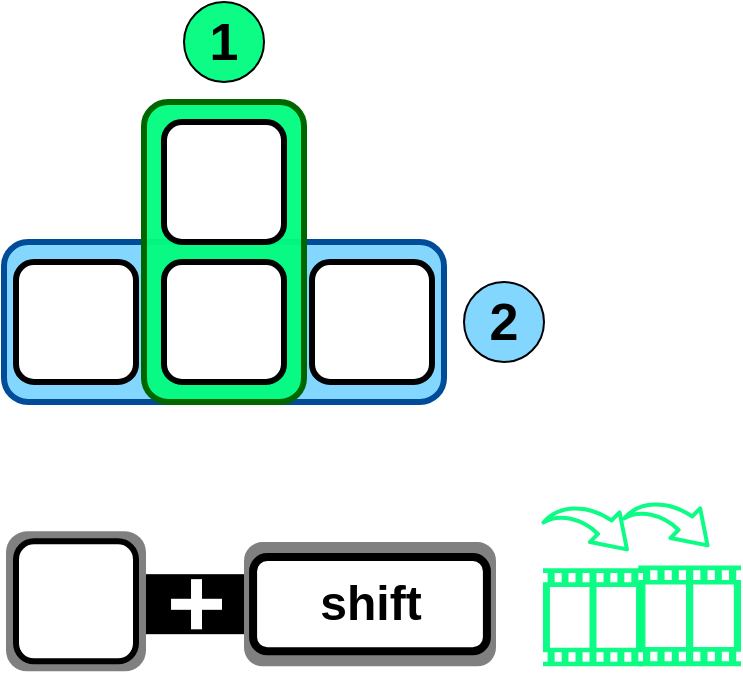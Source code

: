 <mxfile version="21.2.3" type="device" pages="2">
  <diagram name="Page-1" id="KksZGxEFTcR9tVkPzzV8">
    <mxGraphModel dx="734" dy="785" grid="1" gridSize="10" guides="1" tooltips="1" connect="1" arrows="1" fold="1" page="1" pageScale="1" pageWidth="850" pageHeight="1100" math="0" shadow="0">
      <root>
        <mxCell id="0" />
        <mxCell id="1" parent="0" />
        <mxCell id="qHJSWfJmp29omyvkgc2h-36" value="&lt;span style=&quot;font-size: 50px;&quot;&gt;&lt;font style=&quot;font-size: 50px;&quot;&gt;+&lt;/font&gt;&lt;/span&gt;" style="text;html=1;strokeColor=none;fillColor=none;align=center;verticalAlign=middle;whiteSpace=wrap;rounded=0;fontSize=50;fontStyle=1;horizontal=0;fontColor=#FFFFFF;labelBackgroundColor=#000000;" parent="1" vertex="1">
          <mxGeometry x="80" y="306.25" width="70" height="49.68" as="geometry" />
        </mxCell>
        <mxCell id="hW6bil_wR0B3VefIcvnD-27" value="" style="rounded=1;whiteSpace=wrap;html=1;strokeColor=#004C99;fillColor=#7ED6FFF4;strokeWidth=3;direction=south;" parent="1" vertex="1">
          <mxGeometry x="20" y="150" width="220" height="80" as="geometry" />
        </mxCell>
        <mxCell id="hW6bil_wR0B3VefIcvnD-17" value="" style="rounded=1;whiteSpace=wrap;html=1;strokeColor=#006600;fillColor=#03FC80F4;strokeWidth=3;" parent="1" vertex="1">
          <mxGeometry x="90" y="80" width="80" height="150" as="geometry" />
        </mxCell>
        <mxCell id="hW6bil_wR0B3VefIcvnD-23" value="" style="group" parent="1" vertex="1" connectable="0">
          <mxGeometry x="100" y="160" width="60" height="60" as="geometry" />
        </mxCell>
        <mxCell id="hW6bil_wR0B3VefIcvnD-3" value="" style="rounded=1;whiteSpace=wrap;html=1;strokeWidth=3;" parent="hW6bil_wR0B3VefIcvnD-23" vertex="1">
          <mxGeometry width="60" height="60" as="geometry" />
        </mxCell>
        <mxCell id="hW6bil_wR0B3VefIcvnD-8" value="" style="shape=image;html=1;verticalAlign=top;verticalLabelPosition=bottom;labelBackgroundColor=#ffffff;imageAspect=0;aspect=fixed;image=https://cdn4.iconfinder.com/data/icons/ionicons/512/icon-chevron-down-128.png" parent="hW6bil_wR0B3VefIcvnD-23" vertex="1">
          <mxGeometry x="5" y="5" width="50" height="50" as="geometry" />
        </mxCell>
        <mxCell id="hW6bil_wR0B3VefIcvnD-24" value="" style="group" parent="1" vertex="1" connectable="0">
          <mxGeometry x="100" y="90" width="60" height="60" as="geometry" />
        </mxCell>
        <mxCell id="hW6bil_wR0B3VefIcvnD-2" value="" style="rounded=1;whiteSpace=wrap;html=1;strokeWidth=3;" parent="hW6bil_wR0B3VefIcvnD-24" vertex="1">
          <mxGeometry width="60" height="60" as="geometry" />
        </mxCell>
        <mxCell id="hW6bil_wR0B3VefIcvnD-7" value="" style="shape=image;html=1;verticalAlign=top;verticalLabelPosition=bottom;labelBackgroundColor=#ffffff;imageAspect=0;aspect=fixed;image=https://cdn4.iconfinder.com/data/icons/ionicons/512/icon-chevron-up-128.png" parent="hW6bil_wR0B3VefIcvnD-24" vertex="1">
          <mxGeometry x="2.5" y="2.5" width="55" height="55" as="geometry" />
        </mxCell>
        <mxCell id="hW6bil_wR0B3VefIcvnD-25" value="" style="group" parent="1" vertex="1" connectable="0">
          <mxGeometry x="26" y="160" width="60" height="60" as="geometry" />
        </mxCell>
        <mxCell id="hW6bil_wR0B3VefIcvnD-1" value="" style="rounded=1;whiteSpace=wrap;html=1;strokeWidth=3;" parent="hW6bil_wR0B3VefIcvnD-25" vertex="1">
          <mxGeometry width="60" height="60" as="geometry" />
        </mxCell>
        <mxCell id="hW6bil_wR0B3VefIcvnD-6" value="" style="shape=image;html=1;verticalAlign=top;verticalLabelPosition=bottom;labelBackgroundColor=#ffffff;imageAspect=0;aspect=fixed;image=https://cdn4.iconfinder.com/data/icons/ionicons/512/icon-chevron-left-128.png;container=0;" parent="hW6bil_wR0B3VefIcvnD-25" vertex="1">
          <mxGeometry x="5" y="5" width="50" height="50" as="geometry" />
        </mxCell>
        <mxCell id="hW6bil_wR0B3VefIcvnD-26" value="" style="group" parent="1" vertex="1" connectable="0">
          <mxGeometry x="174" y="160" width="60" height="60" as="geometry" />
        </mxCell>
        <mxCell id="hW6bil_wR0B3VefIcvnD-4" value="" style="rounded=1;whiteSpace=wrap;html=1;strokeWidth=3;container=0;" parent="hW6bil_wR0B3VefIcvnD-26" vertex="1">
          <mxGeometry width="60" height="60" as="geometry" />
        </mxCell>
        <mxCell id="hW6bil_wR0B3VefIcvnD-11" value="" style="shape=image;html=1;verticalAlign=top;verticalLabelPosition=bottom;labelBackgroundColor=#ffffff;imageAspect=0;aspect=fixed;image=https://cdn4.iconfinder.com/data/icons/ionicons/512/icon-chevron-right-128.png;container=0;" parent="hW6bil_wR0B3VefIcvnD-26" vertex="1">
          <mxGeometry x="5" y="5" width="50" height="50" as="geometry" />
        </mxCell>
        <mxCell id="qHJSWfJmp29omyvkgc2h-6" value="" style="group" parent="1" vertex="1" connectable="0">
          <mxGeometry x="110" y="30" width="40" height="40" as="geometry" />
        </mxCell>
        <mxCell id="qHJSWfJmp29omyvkgc2h-3" value="" style="ellipse;whiteSpace=wrap;html=1;aspect=fixed;strokeColor=default;fillColor=#03FC80F4;" parent="qHJSWfJmp29omyvkgc2h-6" vertex="1">
          <mxGeometry width="40" height="40" as="geometry" />
        </mxCell>
        <mxCell id="qHJSWfJmp29omyvkgc2h-4" value="&lt;font color=&quot;#000000&quot;&gt;1&lt;/font&gt;" style="text;html=1;strokeColor=none;fillColor=none;align=center;verticalAlign=middle;whiteSpace=wrap;rounded=0;fontStyle=1;fontColor=#FFFFFF;fontSize=26;" parent="qHJSWfJmp29omyvkgc2h-6" vertex="1">
          <mxGeometry width="40" height="40" as="geometry" />
        </mxCell>
        <mxCell id="qHJSWfJmp29omyvkgc2h-11" value="" style="group" parent="1" vertex="1" connectable="0">
          <mxGeometry x="250" y="170" width="40" height="40" as="geometry" />
        </mxCell>
        <mxCell id="qHJSWfJmp29omyvkgc2h-8" value="" style="ellipse;whiteSpace=wrap;html=1;aspect=fixed;strokeColor=default;fillColor=#7ED6FFF4;" parent="qHJSWfJmp29omyvkgc2h-11" vertex="1">
          <mxGeometry width="40" height="40" as="geometry" />
        </mxCell>
        <mxCell id="qHJSWfJmp29omyvkgc2h-9" value="&lt;font color=&quot;#000000&quot;&gt;2&lt;/font&gt;" style="text;html=1;strokeColor=none;fillColor=none;align=center;verticalAlign=middle;whiteSpace=wrap;rounded=0;fontStyle=1;fontColor=#FFFFFF;fontSize=26;" parent="qHJSWfJmp29omyvkgc2h-11" vertex="1">
          <mxGeometry width="40" height="40" as="geometry" />
        </mxCell>
        <mxCell id="qHJSWfJmp29omyvkgc2h-37" value="" style="group" parent="1" vertex="1" connectable="0">
          <mxGeometry x="26" y="299.68" width="65" height="65" as="geometry" />
        </mxCell>
        <mxCell id="qHJSWfJmp29omyvkgc2h-43" value="" style="rounded=1;whiteSpace=wrap;html=1;strokeWidth=3;container=0;fontStyle=4;strokeColor=none;fillColor=#808080;" parent="qHJSWfJmp29omyvkgc2h-37" vertex="1">
          <mxGeometry x="-5" y="-5" width="70" height="70" as="geometry" />
        </mxCell>
        <mxCell id="qHJSWfJmp29omyvkgc2h-38" value="" style="rounded=1;whiteSpace=wrap;html=1;strokeWidth=3;container=0;" parent="qHJSWfJmp29omyvkgc2h-37" vertex="1">
          <mxGeometry width="60" height="60" as="geometry" />
        </mxCell>
        <mxCell id="qHJSWfJmp29omyvkgc2h-39" value="" style="shape=image;html=1;verticalAlign=top;verticalLabelPosition=bottom;labelBackgroundColor=#ffffff;imageAspect=0;aspect=fixed;image=https://cdn4.iconfinder.com/data/icons/ionicons/512/icon-chevron-right-128.png;container=0;" parent="qHJSWfJmp29omyvkgc2h-37" vertex="1">
          <mxGeometry x="5" y="5" width="50" height="50" as="geometry" />
        </mxCell>
        <mxCell id="qHJSWfJmp29omyvkgc2h-46" value="" style="group" parent="1" vertex="1" connectable="0">
          <mxGeometry x="289.044" y="266.004" width="99.451" height="96.106" as="geometry" />
        </mxCell>
        <mxCell id="qHJSWfJmp29omyvkgc2h-24" value="" style="shape=mxgraph.arrows.jump-in_arrow_1;html=1;verticalLabelPosition=bottom;verticalAlign=top;strokeWidth=2;strokeColor=#03FC80F4;rotation=-45;" parent="qHJSWfJmp29omyvkgc2h-46" vertex="1">
          <mxGeometry x="49.956" y="4.926" width="30.5" height="40" as="geometry" />
        </mxCell>
        <mxCell id="78DWc6FU5cWT8diMejtg-3" value="" style="group" vertex="1" connectable="0" parent="qHJSWfJmp29omyvkgc2h-46">
          <mxGeometry x="3.553e-15" y="2.0" width="99.451" height="94.106" as="geometry" />
        </mxCell>
        <mxCell id="qHJSWfJmp29omyvkgc2h-21" value="" style="sketch=0;aspect=fixed;pointerEvents=1;shadow=0;dashed=0;html=1;strokeColor=none;labelPosition=center;verticalLabelPosition=bottom;verticalAlign=top;align=center;fillColor=#03FC80F4;shape=mxgraph.mscae.general.video;rotation=90;" parent="78DWc6FU5cWT8diMejtg-3" vertex="1">
          <mxGeometry x="0.956" y="44.606" width="49" height="50" as="geometry" />
        </mxCell>
        <mxCell id="qHJSWfJmp29omyvkgc2h-22" value="" style="sketch=0;aspect=fixed;pointerEvents=1;shadow=0;dashed=0;html=1;strokeColor=none;labelPosition=center;verticalLabelPosition=bottom;verticalAlign=top;align=center;fillColor=#03FC80F4;shape=mxgraph.mscae.general.video;rotation=-90;" parent="78DWc6FU5cWT8diMejtg-3" vertex="1">
          <mxGeometry x="48.606" y="43.256" width="50.33" height="51.36" as="geometry" />
        </mxCell>
        <mxCell id="qHJSWfJmp29omyvkgc2h-23" value="" style="shape=mxgraph.arrows.jump-in_arrow_1;html=1;verticalLabelPosition=bottom;verticalAlign=top;strokeWidth=2;strokeColor=#03FC80F4;rotation=-45;" parent="78DWc6FU5cWT8diMejtg-3" vertex="1">
          <mxGeometry x="9.676" y="4.926" width="30.5" height="40" as="geometry" />
        </mxCell>
        <mxCell id="qHJSWfJmp29omyvkgc2h-45" value="" style="rounded=1;whiteSpace=wrap;html=1;strokeWidth=3;container=0;fontStyle=4;strokeColor=none;fillColor=#808080;" parent="1" vertex="1">
          <mxGeometry x="140" y="300" width="126" height="62.18" as="geometry" />
        </mxCell>
        <mxCell id="qHJSWfJmp29omyvkgc2h-20" value="shift" style="rounded=1;whiteSpace=wrap;html=1;strokeWidth=4;fontSize=24;fontStyle=1" parent="1" vertex="1">
          <mxGeometry x="144.546" y="307.546" width="116.907" height="47.088" as="geometry" />
        </mxCell>
      </root>
    </mxGraphModel>
  </diagram>
  <diagram id="ZpUBslphaJ4LxkHuTZyB" name="Page-2">
    <mxGraphModel dx="979" dy="1123" grid="1" gridSize="10" guides="1" tooltips="1" connect="1" arrows="1" fold="1" page="1" pageScale="1" pageWidth="850" pageHeight="1100" math="0" shadow="0">
      <root>
        <mxCell id="0" />
        <mxCell id="1" parent="0" />
        <mxCell id="UCMCqpNw2mOp14ZwPy_E-1" value="" style="group" vertex="1" connectable="0" parent="1">
          <mxGeometry x="257.504" y="90.004" width="99.456" height="94.106" as="geometry" />
        </mxCell>
        <mxCell id="UCMCqpNw2mOp14ZwPy_E-2" value="" style="shape=mxgraph.arrows.jump-in_arrow_1;html=1;verticalLabelPosition=bottom;verticalAlign=top;strokeWidth=2;strokeColor=#03FC80F4;rotation=-45;" vertex="1" parent="UCMCqpNw2mOp14ZwPy_E-1">
          <mxGeometry x="9.676" y="4.926" width="30.5" height="40" as="geometry" />
        </mxCell>
        <mxCell id="UCMCqpNw2mOp14ZwPy_E-3" value="&lt;span style=&quot;font-size: 50px;&quot;&gt;&lt;font style=&quot;font-size: 50px;&quot;&gt;+&lt;/font&gt;&lt;/span&gt;" style="text;html=1;strokeColor=none;fillColor=none;align=center;verticalAlign=middle;whiteSpace=wrap;rounded=0;fontSize=50;fontStyle=1;horizontal=0;fontColor=#FFFFFF;labelBackgroundColor=#000000;" vertex="1" parent="1">
          <mxGeometry x="104" y="145" width="70" height="44.84" as="geometry" />
        </mxCell>
        <mxCell id="UCMCqpNw2mOp14ZwPy_E-4" value="" style="group" vertex="1" connectable="0" parent="1">
          <mxGeometry x="50" y="135" width="70" height="60" as="geometry" />
        </mxCell>
        <mxCell id="UCMCqpNw2mOp14ZwPy_E-5" value="" style="rounded=1;whiteSpace=wrap;html=1;strokeWidth=3;container=0;fontStyle=4;strokeColor=none;fillColor=#808080;" vertex="1" parent="UCMCqpNw2mOp14ZwPy_E-4">
          <mxGeometry x="-5" y="-5" width="70" height="70" as="geometry" />
        </mxCell>
        <mxCell id="UCMCqpNw2mOp14ZwPy_E-6" value="" style="rounded=1;whiteSpace=wrap;html=1;strokeWidth=3;container=0;fontStyle=4" vertex="1" parent="UCMCqpNw2mOp14ZwPy_E-4">
          <mxGeometry width="60" height="60" as="geometry" />
        </mxCell>
        <mxCell id="UCMCqpNw2mOp14ZwPy_E-7" value="" style="shape=image;html=1;verticalAlign=top;verticalLabelPosition=bottom;labelBackgroundColor=#ffffff;imageAspect=0;aspect=fixed;image=https://cdn4.iconfinder.com/data/icons/ionicons/512/icon-chevron-right-128.png;container=0;" vertex="1" parent="UCMCqpNw2mOp14ZwPy_E-4">
          <mxGeometry x="5" y="5" width="50" height="50" as="geometry" />
        </mxCell>
        <mxCell id="UCMCqpNw2mOp14ZwPy_E-8" value="" style="group" vertex="1" connectable="0" parent="1">
          <mxGeometry x="177" y="145" width="50" height="50" as="geometry" />
        </mxCell>
        <mxCell id="UCMCqpNw2mOp14ZwPy_E-9" value="" style="rounded=1;whiteSpace=wrap;html=1;strokeWidth=3;container=0;fontStyle=4;strokeColor=none;fillColor=#808080;" vertex="1" parent="UCMCqpNw2mOp14ZwPy_E-8">
          <mxGeometry x="-4.264" y="-3.846" width="54.264" height="53.846" as="geometry" />
        </mxCell>
        <mxCell id="UCMCqpNw2mOp14ZwPy_E-10" value="" style="rounded=1;whiteSpace=wrap;html=1;strokeWidth=3;container=0;" vertex="1" parent="UCMCqpNw2mOp14ZwPy_E-8">
          <mxGeometry width="46.512" height="46.154" as="geometry" />
        </mxCell>
        <mxCell id="UCMCqpNw2mOp14ZwPy_E-11" value="" style="shape=image;html=1;verticalAlign=top;verticalLabelPosition=bottom;labelBackgroundColor=#ffffff;imageAspect=0;aspect=fixed;image=https://cdn0.iconfinder.com/data/icons/phosphor-regular-vol-3/256/option-128.png" vertex="1" parent="UCMCqpNw2mOp14ZwPy_E-8">
          <mxGeometry width="45.385" height="45.385" as="geometry" />
        </mxCell>
        <mxCell id="UCMCqpNw2mOp14ZwPy_E-12" value="" style="sketch=0;aspect=fixed;pointerEvents=1;shadow=0;dashed=0;html=1;strokeColor=none;labelPosition=center;verticalLabelPosition=bottom;verticalAlign=top;align=center;fillColor=#03FC80F4;shape=mxgraph.mscae.general.video;rotation=90;" vertex="1" parent="1">
          <mxGeometry x="258.96" y="145.5" width="49" height="50" as="geometry" />
        </mxCell>
        <mxCell id="UCMCqpNw2mOp14ZwPy_E-13" value="" style="sketch=0;aspect=fixed;pointerEvents=1;shadow=0;dashed=0;html=1;strokeColor=none;labelPosition=center;verticalLabelPosition=bottom;verticalAlign=top;align=center;fillColor=#03FC80F4;shape=mxgraph.mscae.general.video;rotation=-90;" vertex="1" parent="1">
          <mxGeometry x="307.96" y="145.5" width="49" height="50" as="geometry" />
        </mxCell>
      </root>
    </mxGraphModel>
  </diagram>
</mxfile>
